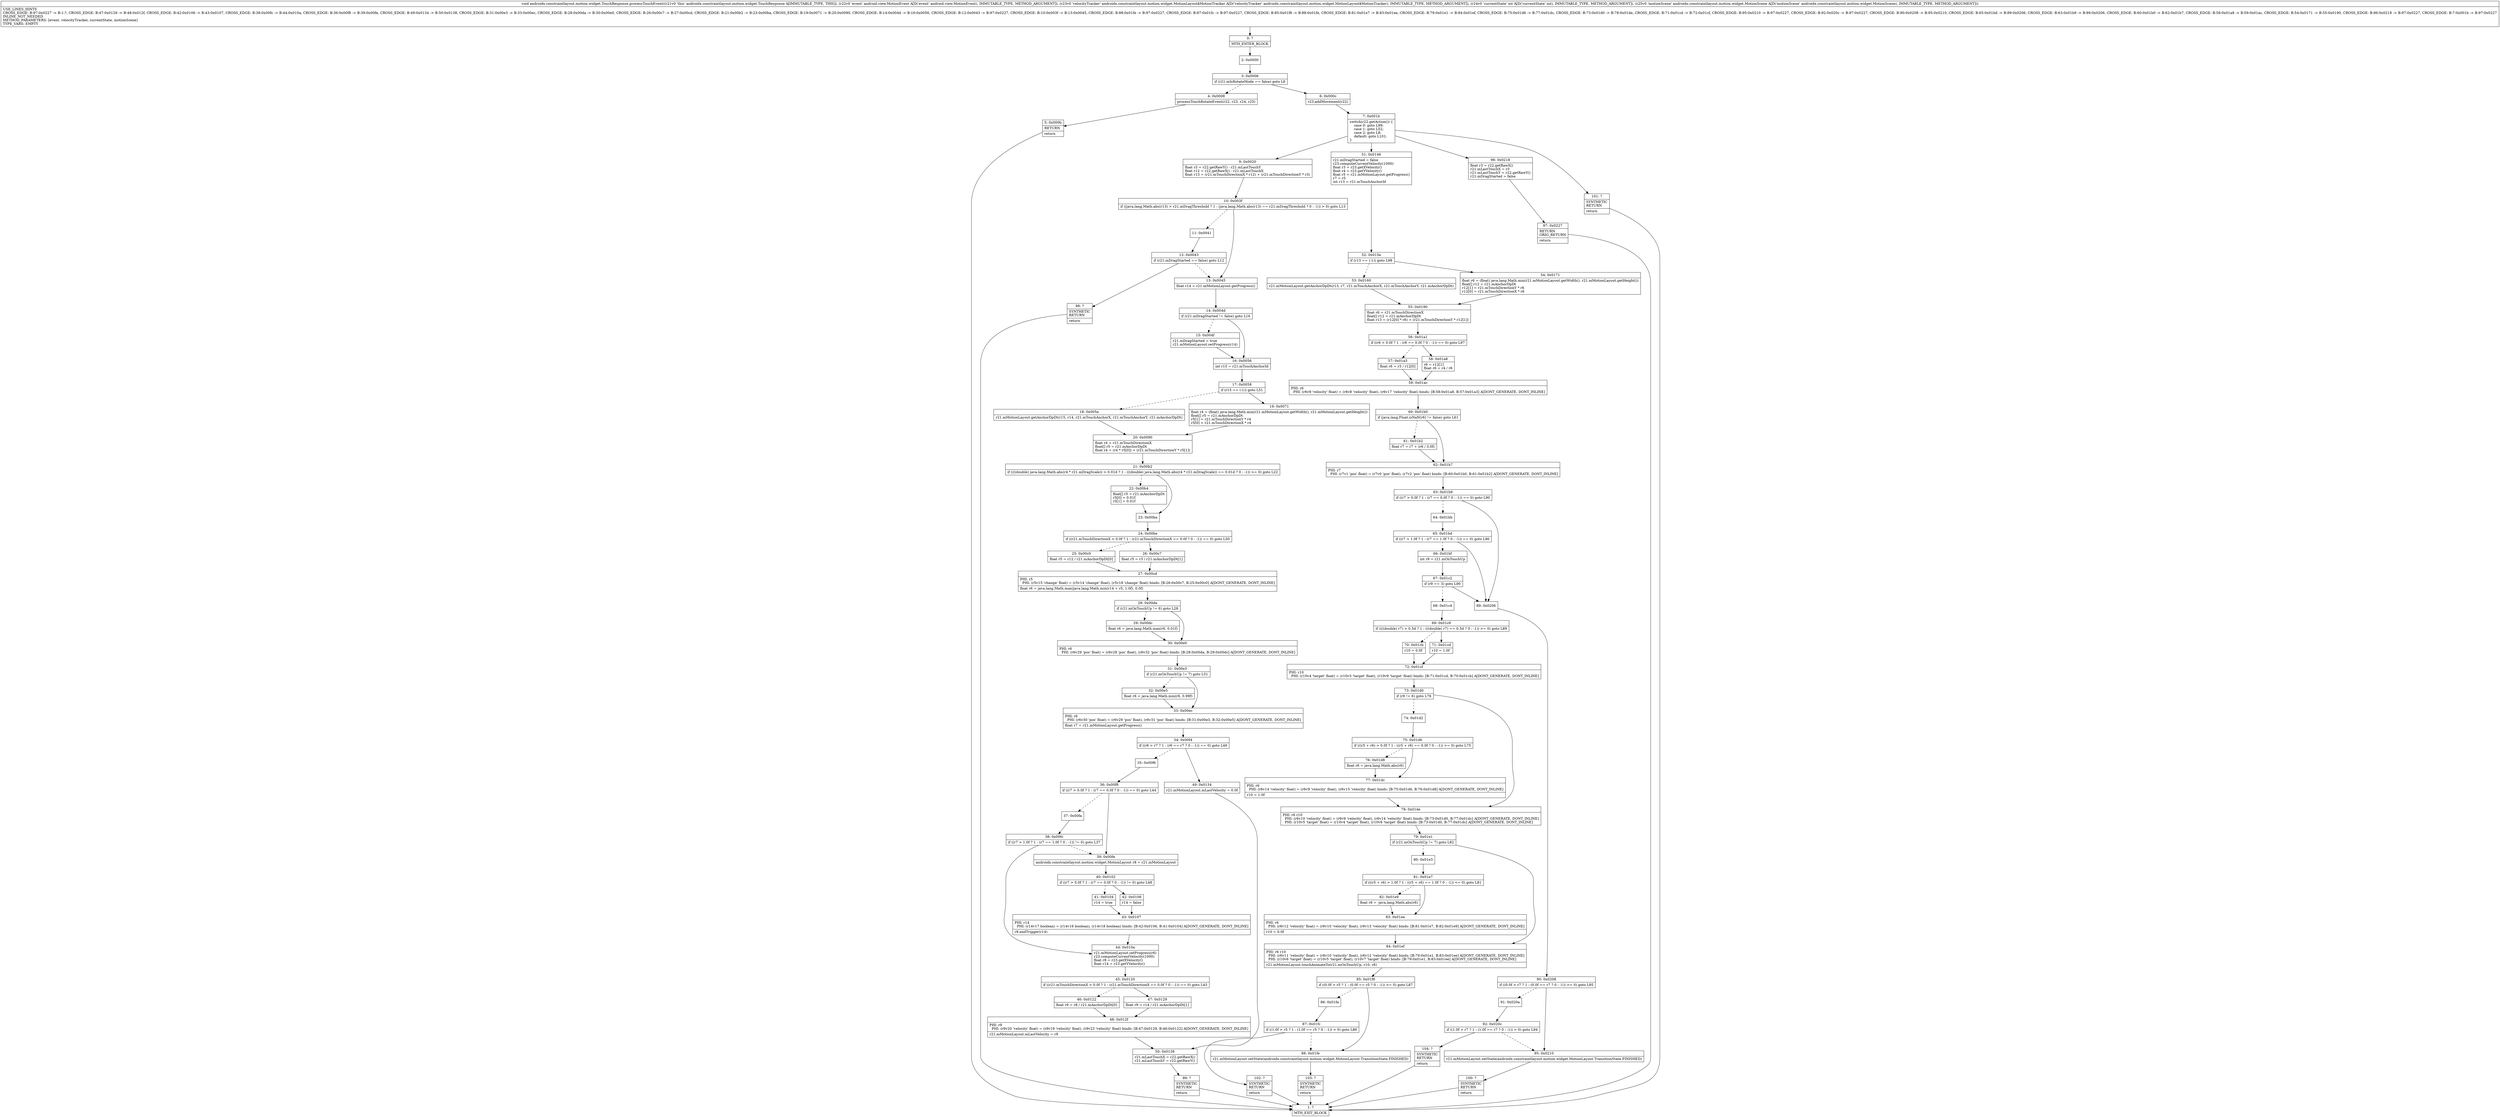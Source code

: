 digraph "CFG forandroidx.constraintlayout.motion.widget.TouchResponse.processTouchEvent(Landroid\/view\/MotionEvent;Landroidx\/constraintlayout\/motion\/widget\/MotionLayout$MotionTracker;ILandroidx\/constraintlayout\/motion\/widget\/MotionScene;)V" {
Node_0 [shape=record,label="{0\:\ ?|MTH_ENTER_BLOCK\l}"];
Node_2 [shape=record,label="{2\:\ 0x0000}"];
Node_3 [shape=record,label="{3\:\ 0x0006|if (r21.mIsRotateMode == false) goto L6\l}"];
Node_4 [shape=record,label="{4\:\ 0x0008|processTouchRotateEvent(r22, r23, r24, r25)\l}"];
Node_5 [shape=record,label="{5\:\ 0x000b|RETURN\l|return\l}"];
Node_1 [shape=record,label="{1\:\ ?|MTH_EXIT_BLOCK\l}"];
Node_6 [shape=record,label="{6\:\ 0x000c|r23.addMovement(r22)\l}"];
Node_7 [shape=record,label="{7\:\ 0x001b|switch(r22.getAction()) \{\l    case 0: goto L99;\l    case 1: goto L52;\l    case 2: goto L8;\l    default: goto L101;\l\}\l}"];
Node_9 [shape=record,label="{9\:\ 0x0020|float r3 = r22.getRawY() \- r21.mLastTouchY\lfloat r12 = r22.getRawX() \- r21.mLastTouchX\lfloat r13 = (r21.mTouchDirectionX * r12) + (r21.mTouchDirectionY * r3)\l}"];
Node_10 [shape=record,label="{10\:\ 0x003f|if ((java.lang.Math.abs(r13) \> r21.mDragThreshold ? 1 : (java.lang.Math.abs(r13) == r21.mDragThreshold ? 0 : \-1)) \> 0) goto L13\l}"];
Node_11 [shape=record,label="{11\:\ 0x0041}"];
Node_12 [shape=record,label="{12\:\ 0x0043|if (r21.mDragStarted == false) goto L12\l}"];
Node_98 [shape=record,label="{98\:\ ?|SYNTHETIC\lRETURN\l|return\l}"];
Node_13 [shape=record,label="{13\:\ 0x0045|float r14 = r21.mMotionLayout.getProgress()\l}"];
Node_14 [shape=record,label="{14\:\ 0x004d|if (r21.mDragStarted != false) goto L16\l}"];
Node_15 [shape=record,label="{15\:\ 0x004f|r21.mDragStarted = true\lr21.mMotionLayout.setProgress(r14)\l}"];
Node_16 [shape=record,label="{16\:\ 0x0056|int r15 = r21.mTouchAnchorId\l}"];
Node_17 [shape=record,label="{17\:\ 0x0058|if (r15 == (\-1)) goto L51\l}"];
Node_18 [shape=record,label="{18\:\ 0x005a|r21.mMotionLayout.getAnchorDpDt(r15, r14, r21.mTouchAnchorX, r21.mTouchAnchorY, r21.mAnchorDpDt)\l}"];
Node_20 [shape=record,label="{20\:\ 0x0090|float r4 = r21.mTouchDirectionX\lfloat[] r5 = r21.mAnchorDpDt\lfloat r4 = (r4 * r5[0]) + (r21.mTouchDirectionY * r5[1])\l}"];
Node_21 [shape=record,label="{21\:\ 0x00b2|if ((((double) java.lang.Math.abs(r4 * r21.mDragScale)) \> 0.01d ? 1 : (((double) java.lang.Math.abs(r4 * r21.mDragScale)) == 0.01d ? 0 : \-1)) \>= 0) goto L22\l}"];
Node_22 [shape=record,label="{22\:\ 0x00b4|float[] r5 = r21.mAnchorDpDt\lr5[0] = 0.01f\lr5[1] = 0.01f\l}"];
Node_23 [shape=record,label="{23\:\ 0x00ba}"];
Node_24 [shape=record,label="{24\:\ 0x00be|if ((r21.mTouchDirectionX \> 0.0f ? 1 : (r21.mTouchDirectionX == 0.0f ? 0 : \-1)) == 0) goto L50\l}"];
Node_25 [shape=record,label="{25\:\ 0x00c0|float r5 = r12 \/ r21.mAnchorDpDt[0]\l}"];
Node_27 [shape=record,label="{27\:\ 0x00cd|PHI: r5 \l  PHI: (r5v15 'change' float) = (r5v14 'change' float), (r5v18 'change' float) binds: [B:26:0x00c7, B:25:0x00c0] A[DONT_GENERATE, DONT_INLINE]\l|float r6 = java.lang.Math.max(java.lang.Math.min(r14 + r5, 1.0f), 0.0f)\l}"];
Node_28 [shape=record,label="{28\:\ 0x00da|if (r21.mOnTouchUp != 6) goto L28\l}"];
Node_29 [shape=record,label="{29\:\ 0x00dc|float r6 = java.lang.Math.max(r6, 0.01f)\l}"];
Node_30 [shape=record,label="{30\:\ 0x00e0|PHI: r6 \l  PHI: (r6v29 'pos' float) = (r6v28 'pos' float), (r6v32 'pos' float) binds: [B:28:0x00da, B:29:0x00dc] A[DONT_GENERATE, DONT_INLINE]\l}"];
Node_31 [shape=record,label="{31\:\ 0x00e3|if (r21.mOnTouchUp != 7) goto L31\l}"];
Node_32 [shape=record,label="{32\:\ 0x00e5|float r6 = java.lang.Math.min(r6, 0.99f)\l}"];
Node_33 [shape=record,label="{33\:\ 0x00ec|PHI: r6 \l  PHI: (r6v30 'pos' float) = (r6v29 'pos' float), (r6v31 'pos' float) binds: [B:31:0x00e3, B:32:0x00e5] A[DONT_GENERATE, DONT_INLINE]\l|float r7 = r21.mMotionLayout.getProgress()\l}"];
Node_34 [shape=record,label="{34\:\ 0x00f4|if ((r6 \> r7 ? 1 : (r6 == r7 ? 0 : \-1)) == 0) goto L49\l}"];
Node_35 [shape=record,label="{35\:\ 0x00f6}"];
Node_36 [shape=record,label="{36\:\ 0x00f8|if ((r7 \> 0.0f ? 1 : (r7 == 0.0f ? 0 : \-1)) == 0) goto L44\l}"];
Node_37 [shape=record,label="{37\:\ 0x00fa}"];
Node_38 [shape=record,label="{38\:\ 0x00fc|if ((r7 \> 1.0f ? 1 : (r7 == 1.0f ? 0 : \-1)) != 0) goto L37\l}"];
Node_44 [shape=record,label="{44\:\ 0x010a|r21.mMotionLayout.setProgress(r6)\lr23.computeCurrentVelocity(1000)\lfloat r8 = r23.getXVelocity()\lfloat r14 = r23.getYVelocity()\l}"];
Node_45 [shape=record,label="{45\:\ 0x0120|if ((r21.mTouchDirectionX \> 0.0f ? 1 : (r21.mTouchDirectionX == 0.0f ? 0 : \-1)) == 0) goto L43\l}"];
Node_46 [shape=record,label="{46\:\ 0x0122|float r9 = r8 \/ r21.mAnchorDpDt[0]\l}"];
Node_48 [shape=record,label="{48\:\ 0x012f|PHI: r9 \l  PHI: (r9v20 'velocity' float) = (r9v19 'velocity' float), (r9v23 'velocity' float) binds: [B:47:0x0129, B:46:0x0122] A[DONT_GENERATE, DONT_INLINE]\l|r21.mMotionLayout.mLastVelocity = r9\l}"];
Node_50 [shape=record,label="{50\:\ 0x0138|r21.mLastTouchX = r22.getRawX()\lr21.mLastTouchY = r22.getRawY()\l}"];
Node_99 [shape=record,label="{99\:\ ?|SYNTHETIC\lRETURN\l|return\l}"];
Node_47 [shape=record,label="{47\:\ 0x0129|float r9 = r14 \/ r21.mAnchorDpDt[1]\l}"];
Node_39 [shape=record,label="{39\:\ 0x00fe|androidx.constraintlayout.motion.widget.MotionLayout r8 = r21.mMotionLayout\l}"];
Node_40 [shape=record,label="{40\:\ 0x0102|if ((r7 \> 0.0f ? 1 : (r7 == 0.0f ? 0 : \-1)) != 0) goto L48\l}"];
Node_41 [shape=record,label="{41\:\ 0x0104|r14 = true\l}"];
Node_43 [shape=record,label="{43\:\ 0x0107|PHI: r14 \l  PHI: (r14v17 boolean) = (r14v16 boolean), (r14v18 boolean) binds: [B:42:0x0106, B:41:0x0104] A[DONT_GENERATE, DONT_INLINE]\l|r8.endTrigger(r14)\l}"];
Node_42 [shape=record,label="{42\:\ 0x0106|r14 = false\l}"];
Node_49 [shape=record,label="{49\:\ 0x0134|r21.mMotionLayout.mLastVelocity = 0.0f\l}"];
Node_26 [shape=record,label="{26\:\ 0x00c7|float r5 = r3 \/ r21.mAnchorDpDt[1]\l}"];
Node_19 [shape=record,label="{19\:\ 0x0071|float r4 = (float) java.lang.Math.min(r21.mMotionLayout.getWidth(), r21.mMotionLayout.getHeight())\lfloat[] r5 = r21.mAnchorDpDt\lr5[1] = r21.mTouchDirectionY * r4\lr5[0] = r21.mTouchDirectionX * r4\l}"];
Node_51 [shape=record,label="{51\:\ 0x0146|r21.mDragStarted = false\lr23.computeCurrentVelocity(1000)\lfloat r3 = r23.getXVelocity()\lfloat r4 = r23.getYVelocity()\lfloat r5 = r21.mMotionLayout.getProgress()\lr7 = r5\lint r13 = r21.mTouchAnchorId\l}"];
Node_52 [shape=record,label="{52\:\ 0x015e|if (r13 == (\-1)) goto L98\l}"];
Node_53 [shape=record,label="{53\:\ 0x0160|r21.mMotionLayout.getAnchorDpDt(r13, r7, r21.mTouchAnchorX, r21.mTouchAnchorY, r21.mAnchorDpDt)\l}"];
Node_55 [shape=record,label="{55\:\ 0x0190|float r6 = r21.mTouchDirectionX\lfloat[] r12 = r21.mAnchorDpDt\lfloat r13 = (r12[0] * r6) + (r21.mTouchDirectionY * r12[1])\l}"];
Node_56 [shape=record,label="{56\:\ 0x01a1|if ((r6 \> 0.0f ? 1 : (r6 == 0.0f ? 0 : \-1)) == 0) goto L97\l}"];
Node_57 [shape=record,label="{57\:\ 0x01a3|float r6 = r3 \/ r12[0]\l}"];
Node_59 [shape=record,label="{59\:\ 0x01ac|PHI: r6 \l  PHI: (r6v9 'velocity' float) = (r6v8 'velocity' float), (r6v17 'velocity' float) binds: [B:58:0x01a8, B:57:0x01a3] A[DONT_GENERATE, DONT_INLINE]\l}"];
Node_60 [shape=record,label="{60\:\ 0x01b0|if (java.lang.Float.isNaN(r6) != false) goto L61\l}"];
Node_61 [shape=record,label="{61\:\ 0x01b2|float r7 = r7 + (r6 \/ 3.0f)\l}"];
Node_62 [shape=record,label="{62\:\ 0x01b7|PHI: r7 \l  PHI: (r7v1 'pos' float) = (r7v0 'pos' float), (r7v2 'pos' float) binds: [B:60:0x01b0, B:61:0x01b2] A[DONT_GENERATE, DONT_INLINE]\l}"];
Node_63 [shape=record,label="{63\:\ 0x01b9|if ((r7 \> 0.0f ? 1 : (r7 == 0.0f ? 0 : \-1)) == 0) goto L90\l}"];
Node_64 [shape=record,label="{64\:\ 0x01bb}"];
Node_65 [shape=record,label="{65\:\ 0x01bd|if ((r7 \> 1.0f ? 1 : (r7 == 1.0f ? 0 : \-1)) == 0) goto L90\l}"];
Node_66 [shape=record,label="{66\:\ 0x01bf|int r9 = r21.mOnTouchUp\l}"];
Node_67 [shape=record,label="{67\:\ 0x01c2|if (r9 == 3) goto L90\l}"];
Node_68 [shape=record,label="{68\:\ 0x01c4}"];
Node_69 [shape=record,label="{69\:\ 0x01c9|if ((((double) r7) \> 0.5d ? 1 : (((double) r7) == 0.5d ? 0 : \-1)) \>= 0) goto L89\l}"];
Node_70 [shape=record,label="{70\:\ 0x01cb|r10 = 0.0f\l}"];
Node_72 [shape=record,label="{72\:\ 0x01cf|PHI: r10 \l  PHI: (r10v4 'target' float) = (r10v3 'target' float), (r10v9 'target' float) binds: [B:71:0x01cd, B:70:0x01cb] A[DONT_GENERATE, DONT_INLINE]\l}"];
Node_73 [shape=record,label="{73\:\ 0x01d0|if (r9 != 6) goto L76\l}"];
Node_74 [shape=record,label="{74\:\ 0x01d2}"];
Node_75 [shape=record,label="{75\:\ 0x01d6|if (((r5 + r6) \> 0.0f ? 1 : ((r5 + r6) == 0.0f ? 0 : \-1)) \>= 0) goto L75\l}"];
Node_76 [shape=record,label="{76\:\ 0x01d8|float r6 = java.lang.Math.abs(r6)\l}"];
Node_77 [shape=record,label="{77\:\ 0x01dc|PHI: r6 \l  PHI: (r6v14 'velocity' float) = (r6v9 'velocity' float), (r6v15 'velocity' float) binds: [B:75:0x01d6, B:76:0x01d8] A[DONT_GENERATE, DONT_INLINE]\l|r10 = 1.0f\l}"];
Node_78 [shape=record,label="{78\:\ 0x01de|PHI: r6 r10 \l  PHI: (r6v10 'velocity' float) = (r6v9 'velocity' float), (r6v14 'velocity' float) binds: [B:73:0x01d0, B:77:0x01dc] A[DONT_GENERATE, DONT_INLINE]\l  PHI: (r10v5 'target' float) = (r10v4 'target' float), (r10v8 'target' float) binds: [B:73:0x01d0, B:77:0x01dc] A[DONT_GENERATE, DONT_INLINE]\l}"];
Node_79 [shape=record,label="{79\:\ 0x01e1|if (r21.mOnTouchUp != 7) goto L82\l}"];
Node_80 [shape=record,label="{80\:\ 0x01e3}"];
Node_81 [shape=record,label="{81\:\ 0x01e7|if (((r5 + r6) \> 1.0f ? 1 : ((r5 + r6) == 1.0f ? 0 : \-1)) \<= 0) goto L81\l}"];
Node_82 [shape=record,label="{82\:\ 0x01e9|float r6 = \-java.lang.Math.abs(r6)\l}"];
Node_83 [shape=record,label="{83\:\ 0x01ee|PHI: r6 \l  PHI: (r6v12 'velocity' float) = (r6v10 'velocity' float), (r6v13 'velocity' float) binds: [B:81:0x01e7, B:82:0x01e9] A[DONT_GENERATE, DONT_INLINE]\l|r10 = 0.0f\l}"];
Node_84 [shape=record,label="{84\:\ 0x01ef|PHI: r6 r10 \l  PHI: (r6v11 'velocity' float) = (r6v10 'velocity' float), (r6v12 'velocity' float) binds: [B:79:0x01e1, B:83:0x01ee] A[DONT_GENERATE, DONT_INLINE]\l  PHI: (r10v6 'target' float) = (r10v5 'target' float), (r10v7 'target' float) binds: [B:79:0x01e1, B:83:0x01ee] A[DONT_GENERATE, DONT_INLINE]\l|r21.mMotionLayout.touchAnimateTo(r21.mOnTouchUp, r10, r6)\l}"];
Node_85 [shape=record,label="{85\:\ 0x01f8|if ((0.0f \> r5 ? 1 : (0.0f == r5 ? 0 : \-1)) \>= 0) goto L87\l}"];
Node_86 [shape=record,label="{86\:\ 0x01fa}"];
Node_87 [shape=record,label="{87\:\ 0x01fc|if ((1.0f \> r5 ? 1 : (1.0f == r5 ? 0 : \-1)) \> 0) goto L86\l}"];
Node_102 [shape=record,label="{102\:\ ?|SYNTHETIC\lRETURN\l|return\l}"];
Node_88 [shape=record,label="{88\:\ 0x01fe|r21.mMotionLayout.setState(androidx.constraintlayout.motion.widget.MotionLayout.TransitionState.FINISHED)\l}"];
Node_103 [shape=record,label="{103\:\ ?|SYNTHETIC\lRETURN\l|return\l}"];
Node_71 [shape=record,label="{71\:\ 0x01cd|r10 = 1.0f\l}"];
Node_89 [shape=record,label="{89\:\ 0x0206}"];
Node_90 [shape=record,label="{90\:\ 0x0208|if ((0.0f \> r7 ? 1 : (0.0f == r7 ? 0 : \-1)) \>= 0) goto L95\l}"];
Node_91 [shape=record,label="{91\:\ 0x020a}"];
Node_92 [shape=record,label="{92\:\ 0x020c|if ((1.0f \> r7 ? 1 : (1.0f == r7 ? 0 : \-1)) \> 0) goto L94\l}"];
Node_104 [shape=record,label="{104\:\ ?|SYNTHETIC\lRETURN\l|return\l}"];
Node_95 [shape=record,label="{95\:\ 0x0210|r21.mMotionLayout.setState(androidx.constraintlayout.motion.widget.MotionLayout.TransitionState.FINISHED)\l}"];
Node_100 [shape=record,label="{100\:\ ?|SYNTHETIC\lRETURN\l|return\l}"];
Node_58 [shape=record,label="{58\:\ 0x01a8|r6 = r12[1]\lfloat r6 = r4 \/ r6\l}"];
Node_54 [shape=record,label="{54\:\ 0x0171|float r6 = (float) java.lang.Math.min(r21.mMotionLayout.getWidth(), r21.mMotionLayout.getHeight())\lfloat[] r12 = r21.mAnchorDpDt\lr12[1] = r21.mTouchDirectionY * r6\lr12[0] = r21.mTouchDirectionX * r6\l}"];
Node_96 [shape=record,label="{96\:\ 0x0218|float r3 = r22.getRawX()\lr21.mLastTouchX = r3\lr21.mLastTouchY = r22.getRawY()\lr21.mDragStarted = false\l}"];
Node_97 [shape=record,label="{97\:\ 0x0227|RETURN\lORIG_RETURN\l|return\l}"];
Node_101 [shape=record,label="{101\:\ ?|SYNTHETIC\lRETURN\l|return\l}"];
MethodNode[shape=record,label="{void androidx.constraintlayout.motion.widget.TouchResponse.processTouchEvent((r21v0 'this' androidx.constraintlayout.motion.widget.TouchResponse A[IMMUTABLE_TYPE, THIS]), (r22v0 'event' android.view.MotionEvent A[D('event' android.view.MotionEvent), IMMUTABLE_TYPE, METHOD_ARGUMENT]), (r23v0 'velocityTracker' androidx.constraintlayout.motion.widget.MotionLayout$MotionTracker A[D('velocityTracker' androidx.constraintlayout.motion.widget.MotionLayout$MotionTracker), IMMUTABLE_TYPE, METHOD_ARGUMENT]), (r24v0 'currentState' int A[D('currentState' int), IMMUTABLE_TYPE, METHOD_ARGUMENT]), (r25v0 'motionScene' androidx.constraintlayout.motion.widget.MotionScene A[D('motionScene' androidx.constraintlayout.motion.widget.MotionScene), IMMUTABLE_TYPE, METHOD_ARGUMENT]))  | USE_LINES_HINTS\lCROSS_EDGE: B:97:0x0227 \-\> B:1:?, CROSS_EDGE: B:47:0x0129 \-\> B:48:0x012f, CROSS_EDGE: B:42:0x0106 \-\> B:43:0x0107, CROSS_EDGE: B:38:0x00fc \-\> B:44:0x010a, CROSS_EDGE: B:36:0x00f8 \-\> B:39:0x00fe, CROSS_EDGE: B:49:0x0134 \-\> B:50:0x0138, CROSS_EDGE: B:31:0x00e3 \-\> B:33:0x00ec, CROSS_EDGE: B:28:0x00da \-\> B:30:0x00e0, CROSS_EDGE: B:26:0x00c7 \-\> B:27:0x00cd, CROSS_EDGE: B:21:0x00b2 \-\> B:23:0x00ba, CROSS_EDGE: B:19:0x0071 \-\> B:20:0x0090, CROSS_EDGE: B:14:0x004d \-\> B:16:0x0056, CROSS_EDGE: B:12:0x0043 \-\> B:97:0x0227, CROSS_EDGE: B:10:0x003f \-\> B:13:0x0045, CROSS_EDGE: B:88:0x01fe \-\> B:97:0x0227, CROSS_EDGE: B:87:0x01fc \-\> B:97:0x0227, CROSS_EDGE: B:85:0x01f8 \-\> B:88:0x01fe, CROSS_EDGE: B:81:0x01e7 \-\> B:83:0x01ee, CROSS_EDGE: B:79:0x01e1 \-\> B:84:0x01ef, CROSS_EDGE: B:75:0x01d6 \-\> B:77:0x01dc, CROSS_EDGE: B:73:0x01d0 \-\> B:78:0x01de, CROSS_EDGE: B:71:0x01cd \-\> B:72:0x01cf, CROSS_EDGE: B:95:0x0210 \-\> B:97:0x0227, CROSS_EDGE: B:92:0x020c \-\> B:97:0x0227, CROSS_EDGE: B:90:0x0208 \-\> B:95:0x0210, CROSS_EDGE: B:65:0x01bd \-\> B:89:0x0206, CROSS_EDGE: B:63:0x01b9 \-\> B:89:0x0206, CROSS_EDGE: B:60:0x01b0 \-\> B:62:0x01b7, CROSS_EDGE: B:58:0x01a8 \-\> B:59:0x01ac, CROSS_EDGE: B:54:0x0171 \-\> B:55:0x0190, CROSS_EDGE: B:96:0x0218 \-\> B:97:0x0227, CROSS_EDGE: B:7:0x001b \-\> B:97:0x0227\lINLINE_NOT_NEEDED\lMETHOD_PARAMETERS: [event, velocityTracker, currentState, motionScene]\lTYPE_VARS: EMPTY\l}"];
MethodNode -> Node_0;Node_0 -> Node_2;
Node_2 -> Node_3;
Node_3 -> Node_4[style=dashed];
Node_3 -> Node_6;
Node_4 -> Node_5;
Node_5 -> Node_1;
Node_6 -> Node_7;
Node_7 -> Node_9;
Node_7 -> Node_51;
Node_7 -> Node_96;
Node_7 -> Node_101;
Node_9 -> Node_10;
Node_10 -> Node_11[style=dashed];
Node_10 -> Node_13;
Node_11 -> Node_12;
Node_12 -> Node_13[style=dashed];
Node_12 -> Node_98;
Node_98 -> Node_1;
Node_13 -> Node_14;
Node_14 -> Node_15[style=dashed];
Node_14 -> Node_16;
Node_15 -> Node_16;
Node_16 -> Node_17;
Node_17 -> Node_18[style=dashed];
Node_17 -> Node_19;
Node_18 -> Node_20;
Node_20 -> Node_21;
Node_21 -> Node_22[style=dashed];
Node_21 -> Node_23;
Node_22 -> Node_23;
Node_23 -> Node_24;
Node_24 -> Node_25[style=dashed];
Node_24 -> Node_26;
Node_25 -> Node_27;
Node_27 -> Node_28;
Node_28 -> Node_29[style=dashed];
Node_28 -> Node_30;
Node_29 -> Node_30;
Node_30 -> Node_31;
Node_31 -> Node_32[style=dashed];
Node_31 -> Node_33;
Node_32 -> Node_33;
Node_33 -> Node_34;
Node_34 -> Node_35[style=dashed];
Node_34 -> Node_49;
Node_35 -> Node_36;
Node_36 -> Node_37[style=dashed];
Node_36 -> Node_39;
Node_37 -> Node_38;
Node_38 -> Node_39[style=dashed];
Node_38 -> Node_44;
Node_44 -> Node_45;
Node_45 -> Node_46[style=dashed];
Node_45 -> Node_47;
Node_46 -> Node_48;
Node_48 -> Node_50;
Node_50 -> Node_99;
Node_99 -> Node_1;
Node_47 -> Node_48;
Node_39 -> Node_40;
Node_40 -> Node_41[style=dashed];
Node_40 -> Node_42;
Node_41 -> Node_43;
Node_43 -> Node_44;
Node_42 -> Node_43;
Node_49 -> Node_50;
Node_26 -> Node_27;
Node_19 -> Node_20;
Node_51 -> Node_52;
Node_52 -> Node_53[style=dashed];
Node_52 -> Node_54;
Node_53 -> Node_55;
Node_55 -> Node_56;
Node_56 -> Node_57[style=dashed];
Node_56 -> Node_58;
Node_57 -> Node_59;
Node_59 -> Node_60;
Node_60 -> Node_61[style=dashed];
Node_60 -> Node_62;
Node_61 -> Node_62;
Node_62 -> Node_63;
Node_63 -> Node_64[style=dashed];
Node_63 -> Node_89;
Node_64 -> Node_65;
Node_65 -> Node_66[style=dashed];
Node_65 -> Node_89;
Node_66 -> Node_67;
Node_67 -> Node_68[style=dashed];
Node_67 -> Node_89;
Node_68 -> Node_69;
Node_69 -> Node_70[style=dashed];
Node_69 -> Node_71;
Node_70 -> Node_72;
Node_72 -> Node_73;
Node_73 -> Node_74[style=dashed];
Node_73 -> Node_78;
Node_74 -> Node_75;
Node_75 -> Node_76[style=dashed];
Node_75 -> Node_77;
Node_76 -> Node_77;
Node_77 -> Node_78;
Node_78 -> Node_79;
Node_79 -> Node_80[style=dashed];
Node_79 -> Node_84;
Node_80 -> Node_81;
Node_81 -> Node_82[style=dashed];
Node_81 -> Node_83;
Node_82 -> Node_83;
Node_83 -> Node_84;
Node_84 -> Node_85;
Node_85 -> Node_86[style=dashed];
Node_85 -> Node_88;
Node_86 -> Node_87;
Node_87 -> Node_88[style=dashed];
Node_87 -> Node_102;
Node_102 -> Node_1;
Node_88 -> Node_103;
Node_103 -> Node_1;
Node_71 -> Node_72;
Node_89 -> Node_90;
Node_90 -> Node_91[style=dashed];
Node_90 -> Node_95;
Node_91 -> Node_92;
Node_92 -> Node_95[style=dashed];
Node_92 -> Node_104;
Node_104 -> Node_1;
Node_95 -> Node_100;
Node_100 -> Node_1;
Node_58 -> Node_59;
Node_54 -> Node_55;
Node_96 -> Node_97;
Node_97 -> Node_1;
Node_101 -> Node_1;
}

